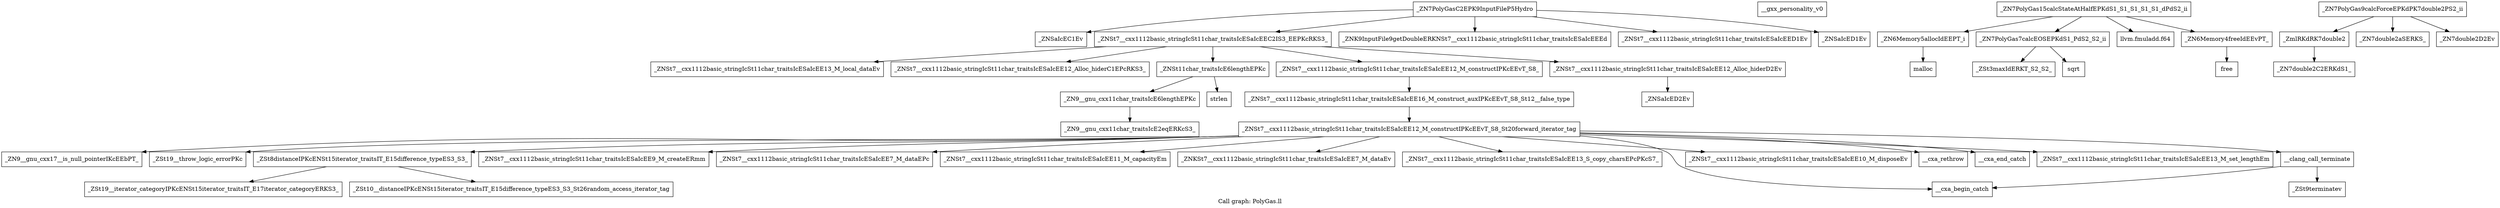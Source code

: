 digraph "Call graph: PolyGas.ll" {
	label="Call graph: PolyGas.ll";

	Node0x5603d76def30 [shape=record,label="{_ZN7PolyGasC2EPK9InputFileP5Hydro}"];
	Node0x5603d76def30 -> Node0x5603d76e4030;
	Node0x5603d76def30 -> Node0x5603d76d6160;
	Node0x5603d76def30 -> Node0x5603d76f72e0;
	Node0x5603d76def30 -> Node0x5603d76bfa90;
	Node0x5603d76def30 -> Node0x5603d76d5840;
	Node0x5603d76f72e0 [shape=record,label="{_ZNK9InputFile9getDoubleERKNSt7__cxx1112basic_stringIcSt11char_traitsIcESaIcEEEd}"];
	Node0x5603d76e4030 [shape=record,label="{_ZNSaIcEC1Ev}"];
	Node0x5603d76d6160 [shape=record,label="{_ZNSt7__cxx1112basic_stringIcSt11char_traitsIcESaIcEEC2IS3_EEPKcRKS3_}"];
	Node0x5603d76d6160 -> Node0x5603d76c41c0;
	Node0x5603d76d6160 -> Node0x5603d76c6390;
	Node0x5603d76d6160 -> Node0x5603d76c7400;
	Node0x5603d76d6160 -> Node0x5603d76c7b40;
	Node0x5603d76d6160 -> Node0x5603d76c8ab0;
	Node0x5603d76c9ec0 [shape=record,label="{__gxx_personality_v0}"];
	Node0x5603d76bfa90 [shape=record,label="{_ZNSt7__cxx1112basic_stringIcSt11char_traitsIcESaIcEED1Ev}"];
	Node0x5603d76d5840 [shape=record,label="{_ZNSaIcED1Ev}"];
	Node0x5603d76feb50 [shape=record,label="{_ZN7PolyGas15calcStateAtHalfEPKdS1_S1_S1_S1_S1_dPdS2_ii}"];
	Node0x5603d76feb50 -> Node0x5603d76caaf0;
	Node0x5603d76feb50 -> Node0x5603d76cbfb0;
	Node0x5603d76feb50 -> Node0x5603d76cd680;
	Node0x5603d76feb50 -> Node0x5603d76c7510;
	Node0x5603d76caaf0 [shape=record,label="{_ZN6Memory5allocIdEEPT_i}"];
	Node0x5603d76caaf0 -> Node0x5603d76ce440;
	Node0x5603d76c7b40 [shape=record,label="{_ZNSt7__cxx1112basic_stringIcSt11char_traitsIcESaIcEE12_M_constructIPKcEEvT_S8_}"];
	Node0x5603d76c7b40 -> Node0x5603d76e3450;
	Node0x5603d76cbfb0 [shape=record,label="{_ZN7PolyGas7calcEOSEPKdS1_PdS2_S2_ii}"];
	Node0x5603d76cbfb0 -> Node0x5603d76cfe80;
	Node0x5603d76cbfb0 -> Node0x5603d76d6e30;
	Node0x5603d76cd680 [shape=record,label="{llvm.fmuladd.f64}"];
	Node0x5603d76c7510 [shape=record,label="{_ZN6Memory4freeIdEEvPT_}"];
	Node0x5603d76c7510 -> Node0x5603d76d8240;
	Node0x5603d76cfe80 [shape=record,label="{_ZSt3maxIdERKT_S2_S2_}"];
	Node0x5603d76d6e30 [shape=record,label="{sqrt}"];
	Node0x5603d76da430 [shape=record,label="{_ZN7PolyGas9calcForceEPKdPK7double2PS2_ii}"];
	Node0x5603d76da430 -> Node0x5603d76daee0;
	Node0x5603d76da430 -> Node0x5603d76dde60;
	Node0x5603d76da430 -> Node0x5603d76df300;
	Node0x5603d76daee0 [shape=record,label="{_ZmlRKdRK7double2}"];
	Node0x5603d76daee0 -> Node0x5603d76df820;
	Node0x5603d76dde60 [shape=record,label="{_ZN7double2aSERKS_}"];
	Node0x5603d76df300 [shape=record,label="{_ZN7double2D2Ev}"];
	Node0x5603d76df820 [shape=record,label="{_ZN7double2C2ERKdS1_}"];
	Node0x5603d76c41c0 [shape=record,label="{_ZNSt7__cxx1112basic_stringIcSt11char_traitsIcESaIcEE13_M_local_dataEv}"];
	Node0x5603d76c6390 [shape=record,label="{_ZNSt7__cxx1112basic_stringIcSt11char_traitsIcESaIcEE12_Alloc_hiderC1EPcRKS3_}"];
	Node0x5603d76c7400 [shape=record,label="{_ZNSt11char_traitsIcE6lengthEPKc}"];
	Node0x5603d76c7400 -> Node0x5603d76e4460;
	Node0x5603d76c7400 -> Node0x5603d76e5e60;
	Node0x5603d76c8ab0 [shape=record,label="{_ZNSt7__cxx1112basic_stringIcSt11char_traitsIcESaIcEE12_Alloc_hiderD2Ev}"];
	Node0x5603d76c8ab0 -> Node0x5603d76cbec0;
	Node0x5603d76e3450 [shape=record,label="{_ZNSt7__cxx1112basic_stringIcSt11char_traitsIcESaIcEE16_M_construct_auxIPKcEEvT_S8_St12__false_type}"];
	Node0x5603d76e3450 -> Node0x5603d76e9460;
	Node0x5603d76e9460 [shape=record,label="{_ZNSt7__cxx1112basic_stringIcSt11char_traitsIcESaIcEE12_M_constructIPKcEEvT_S8_St20forward_iterator_tag}"];
	Node0x5603d76e9460 -> Node0x5603d76e9a60;
	Node0x5603d76e9460 -> Node0x5603d76f07e0;
	Node0x5603d76e9460 -> Node0x5603d76da6c0;
	Node0x5603d76e9460 -> Node0x5603d76dadd0;
	Node0x5603d76e9460 -> Node0x5603d76f2ac0;
	Node0x5603d76e9460 -> Node0x5603d76f3070;
	Node0x5603d76e9460 -> Node0x5603d76bf870;
	Node0x5603d76e9460 -> Node0x5603d76e8bb0;
	Node0x5603d76e9460 -> Node0x5603d76f01b0;
	Node0x5603d76e9460 -> Node0x5603d76f1400;
	Node0x5603d76e9460 -> Node0x5603d76f2600;
	Node0x5603d76e9460 -> Node0x5603d76cac80;
	Node0x5603d76e9460 -> Node0x5603d76d4c90;
	Node0x5603d76e9460 -> Node0x5603d76e6ac0;
	Node0x5603d76e9a60 [shape=record,label="{_ZN9__gnu_cxx17__is_null_pointerIKcEEbPT_}"];
	Node0x5603d76f07e0 [shape=record,label="{_ZSt19__throw_logic_errorPKc}"];
	Node0x5603d76da6c0 [shape=record,label="{_ZSt8distanceIPKcENSt15iterator_traitsIT_E15difference_typeES3_S3_}"];
	Node0x5603d76da6c0 -> Node0x5603d76e7ca0;
	Node0x5603d76da6c0 -> Node0x5603d76f7430;
	Node0x5603d76f2ac0 [shape=record,label="{_ZNSt7__cxx1112basic_stringIcSt11char_traitsIcESaIcEE7_M_dataEPc}"];
	Node0x5603d76dadd0 [shape=record,label="{_ZNSt7__cxx1112basic_stringIcSt11char_traitsIcESaIcEE9_M_createERmm}"];
	Node0x5603d76f3070 [shape=record,label="{_ZNSt7__cxx1112basic_stringIcSt11char_traitsIcESaIcEE11_M_capacityEm}"];
	Node0x5603d76e8bb0 [shape=record,label="{_ZNSt7__cxx1112basic_stringIcSt11char_traitsIcESaIcEE13_S_copy_charsEPcPKcS7_}"];
	Node0x5603d76bf870 [shape=record,label="{_ZNKSt7__cxx1112basic_stringIcSt11char_traitsIcESaIcEE7_M_dataEv}"];
	Node0x5603d76f01b0 [shape=record,label="{__cxa_begin_catch}"];
	Node0x5603d76f1400 [shape=record,label="{_ZNSt7__cxx1112basic_stringIcSt11char_traitsIcESaIcEE10_M_disposeEv}"];
	Node0x5603d76f2600 [shape=record,label="{__cxa_rethrow}"];
	Node0x5603d76cac80 [shape=record,label="{__cxa_end_catch}"];
	Node0x5603d76e6ac0 [shape=record,label="{__clang_call_terminate}"];
	Node0x5603d76e6ac0 -> Node0x5603d76f01b0;
	Node0x5603d76e6ac0 -> Node0x5603d76f28b0;
	Node0x5603d76f28b0 [shape=record,label="{_ZSt9terminatev}"];
	Node0x5603d76d4c90 [shape=record,label="{_ZNSt7__cxx1112basic_stringIcSt11char_traitsIcESaIcEE13_M_set_lengthEm}"];
	Node0x5603d76f7430 [shape=record,label="{_ZSt10__distanceIPKcENSt15iterator_traitsIT_E15difference_typeES3_S3_St26random_access_iterator_tag}"];
	Node0x5603d76e7ca0 [shape=record,label="{_ZSt19__iterator_categoryIPKcENSt15iterator_traitsIT_E17iterator_categoryERKS3_}"];
	Node0x5603d76e4460 [shape=record,label="{_ZN9__gnu_cxx11char_traitsIcE6lengthEPKc}"];
	Node0x5603d76e4460 -> Node0x5603d76f64a0;
	Node0x5603d76e5e60 [shape=record,label="{strlen}"];
	Node0x5603d76f64a0 [shape=record,label="{_ZN9__gnu_cxx11char_traitsIcE2eqERKcS3_}"];
	Node0x5603d76cbec0 [shape=record,label="{_ZNSaIcED2Ev}"];
	Node0x5603d76ce440 [shape=record,label="{malloc}"];
	Node0x5603d76d8240 [shape=record,label="{free}"];
}
